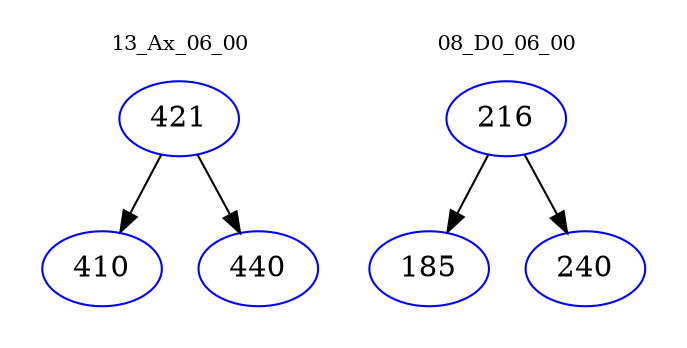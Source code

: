 digraph{
subgraph cluster_0 {
color = white
label = "13_Ax_06_00";
fontsize=10;
T0_421 [label="421", color="blue"]
T0_421 -> T0_410 [color="black"]
T0_410 [label="410", color="blue"]
T0_421 -> T0_440 [color="black"]
T0_440 [label="440", color="blue"]
}
subgraph cluster_1 {
color = white
label = "08_D0_06_00";
fontsize=10;
T1_216 [label="216", color="blue"]
T1_216 -> T1_185 [color="black"]
T1_185 [label="185", color="blue"]
T1_216 -> T1_240 [color="black"]
T1_240 [label="240", color="blue"]
}
}
